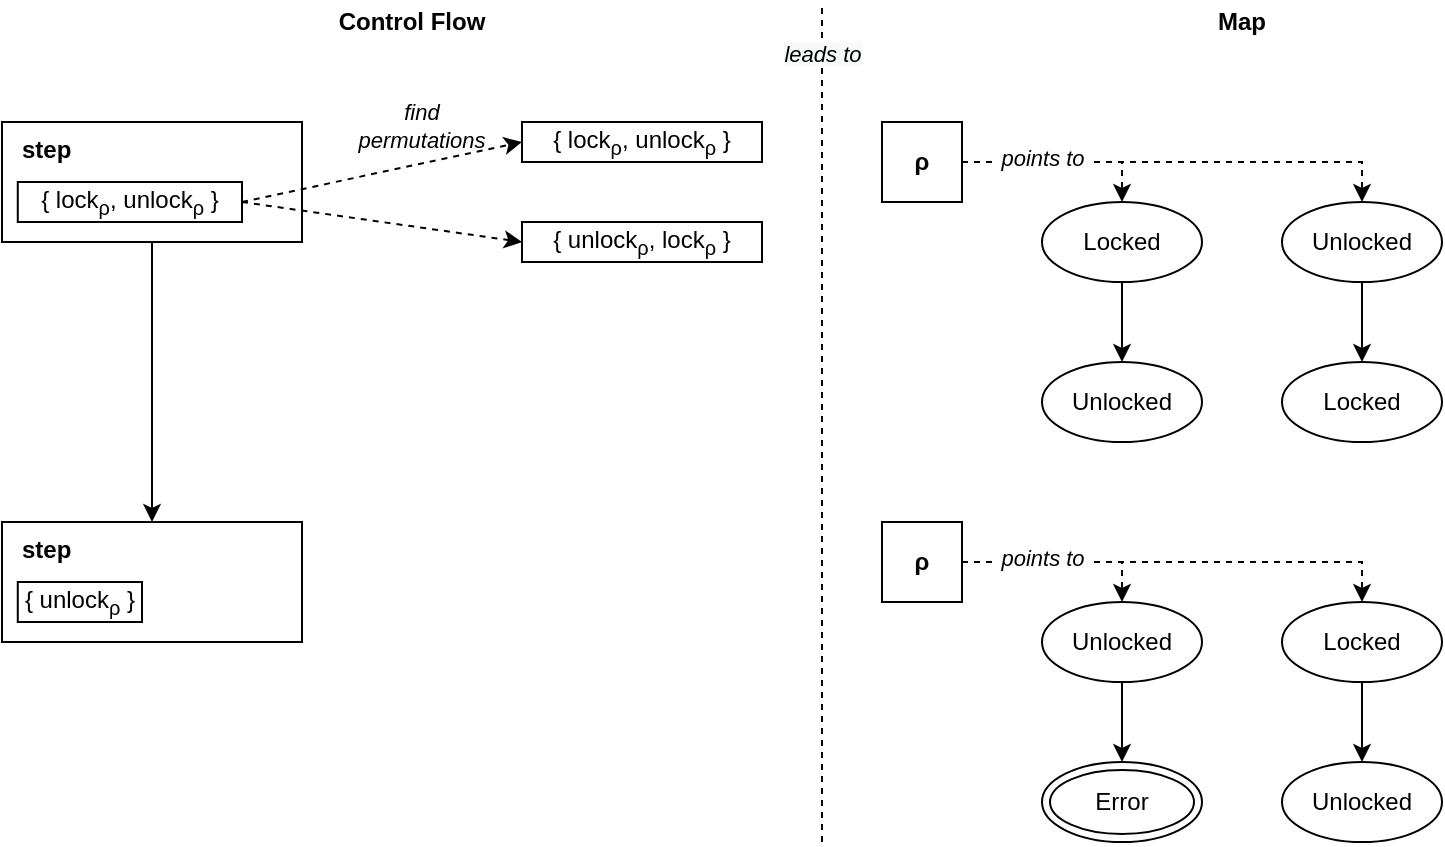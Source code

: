 <mxfile version="13.0.1" type="device"><diagram id="rv4LAzhmhEYLUAqWNyZx" name="Page-1"><mxGraphModel dx="946" dy="642" grid="1" gridSize="10" guides="1" tooltips="1" connect="1" arrows="1" fold="1" page="1" pageScale="1" pageWidth="827" pageHeight="1169" math="0" shadow="0"><root><mxCell id="0"/><mxCell id="1" parent="0"/><mxCell id="QYbBicvy0oOlR3JolGXv-28" style="edgeStyle=none;rounded=0;orthogonalLoop=1;jettySize=auto;html=1;exitX=0.5;exitY=1;exitDx=0;exitDy=0;entryX=0.5;entryY=0;entryDx=0;entryDy=0;" parent="1" source="QYbBicvy0oOlR3JolGXv-5" target="QYbBicvy0oOlR3JolGXv-16" edge="1"><mxGeometry relative="1" as="geometry"/></mxCell><mxCell id="QYbBicvy0oOlR3JolGXv-7" value="" style="group" parent="1" vertex="1" connectable="0"><mxGeometry x="40" y="80" width="150" height="60" as="geometry"/></mxCell><mxCell id="QYbBicvy0oOlR3JolGXv-5" value="&lt;b&gt;step&lt;/b&gt;" style="rounded=0;whiteSpace=wrap;html=1;align=left;verticalAlign=top;spacingLeft=8;" parent="QYbBicvy0oOlR3JolGXv-7" vertex="1"><mxGeometry width="150" height="60" as="geometry"/></mxCell><mxCell id="QYbBicvy0oOlR3JolGXv-6" value="{ lock&lt;sub&gt;ρ&lt;/sub&gt;, unlock&lt;sub&gt;ρ&lt;/sub&gt; }" style="rounded=0;whiteSpace=wrap;html=1;align=center;" parent="QYbBicvy0oOlR3JolGXv-7" vertex="1"><mxGeometry x="7.89" y="30" width="112.11" height="20" as="geometry"/></mxCell><mxCell id="QYbBicvy0oOlR3JolGXv-12" style="edgeStyle=orthogonalEdgeStyle;rounded=0;orthogonalLoop=1;jettySize=auto;html=1;exitX=1;exitY=0.5;exitDx=0;exitDy=0;entryX=0;entryY=0.5;entryDx=0;entryDy=0;" parent="1" edge="1"><mxGeometry relative="1" as="geometry"><mxPoint x="600" y="90" as="targetPoint"/></mxGeometry></mxCell><mxCell id="QYbBicvy0oOlR3JolGXv-13" value="&lt;span style=&quot;white-space: normal&quot;&gt;{ lock&lt;/span&gt;&lt;sub&gt;ρ&lt;/sub&gt;&lt;span style=&quot;white-space: normal&quot;&gt;, unlock&lt;/span&gt;&lt;sub&gt;ρ&lt;/sub&gt;&lt;span style=&quot;white-space: normal&quot;&gt;&amp;nbsp;}&lt;/span&gt;" style="rounded=0;whiteSpace=wrap;html=1;align=center;" parent="1" vertex="1"><mxGeometry x="300" y="80" width="120" height="20" as="geometry"/></mxCell><mxCell id="QYbBicvy0oOlR3JolGXv-14" value="&lt;span style=&quot;white-space: normal&quot;&gt;{ unlock&lt;/span&gt;&lt;sub&gt;ρ&lt;/sub&gt;&lt;span style=&quot;white-space: normal&quot;&gt;, lock&lt;/span&gt;&lt;sub&gt;ρ&lt;/sub&gt;&lt;span style=&quot;white-space: normal&quot;&gt;&amp;nbsp;}&lt;/span&gt;" style="rounded=0;whiteSpace=wrap;html=1;align=center;" parent="1" vertex="1"><mxGeometry x="300" y="130" width="120" height="20" as="geometry"/></mxCell><mxCell id="QYbBicvy0oOlR3JolGXv-15" value="" style="group" parent="1" vertex="1" connectable="0"><mxGeometry x="40" y="280" width="150" height="60" as="geometry"/></mxCell><mxCell id="QYbBicvy0oOlR3JolGXv-16" value="&lt;b&gt;step&lt;/b&gt;" style="rounded=0;whiteSpace=wrap;html=1;align=left;verticalAlign=top;spacingLeft=8;" parent="QYbBicvy0oOlR3JolGXv-15" vertex="1"><mxGeometry width="150" height="60" as="geometry"/></mxCell><mxCell id="QYbBicvy0oOlR3JolGXv-17" value="{ unlock&lt;sub&gt;ρ&lt;/sub&gt; }" style="rounded=0;whiteSpace=wrap;html=1;align=center;" parent="QYbBicvy0oOlR3JolGXv-15" vertex="1"><mxGeometry x="7.89" y="30" width="62.11" height="20" as="geometry"/></mxCell><mxCell id="xzM72ukVeBtrhWXH8RkD-9" style="edgeStyle=orthogonalEdgeStyle;rounded=0;orthogonalLoop=1;jettySize=auto;html=1;exitX=1;exitY=0.5;exitDx=0;exitDy=0;entryX=0.5;entryY=0;entryDx=0;entryDy=0;dashed=1;" parent="1" source="QYbBicvy0oOlR3JolGXv-22" target="QYbBicvy0oOlR3JolGXv-23" edge="1"><mxGeometry relative="1" as="geometry"/></mxCell><mxCell id="xzM72ukVeBtrhWXH8RkD-11" style="edgeStyle=orthogonalEdgeStyle;rounded=0;orthogonalLoop=1;jettySize=auto;html=1;exitX=1;exitY=0.5;exitDx=0;exitDy=0;entryX=0.5;entryY=0;entryDx=0;entryDy=0;dashed=1;" parent="1" source="QYbBicvy0oOlR3JolGXv-22" target="QYbBicvy0oOlR3JolGXv-32" edge="1"><mxGeometry relative="1" as="geometry"/></mxCell><mxCell id="xzM72ukVeBtrhWXH8RkD-12" value="&lt;i&gt;&lt;font style=&quot;font-size: 11px&quot;&gt;&amp;nbsp;points to&amp;nbsp;&lt;/font&gt;&lt;/i&gt;" style="text;html=1;align=center;verticalAlign=middle;resizable=0;points=[];labelBackgroundColor=#ffffff;" parent="xzM72ukVeBtrhWXH8RkD-11" vertex="1" connectable="0"><mxGeometry x="-0.331" y="2" relative="1" as="geometry"><mxPoint x="-34" as="offset"/></mxGeometry></mxCell><mxCell id="QYbBicvy0oOlR3JolGXv-22" value="&lt;b style=&quot;white-space: normal&quot;&gt;ρ&lt;/b&gt;" style="rounded=0;whiteSpace=wrap;html=1;align=center;" parent="1" vertex="1"><mxGeometry x="480" y="80" width="40" height="40" as="geometry"/></mxCell><mxCell id="xzM72ukVeBtrhWXH8RkD-5" style="edgeStyle=orthogonalEdgeStyle;rounded=0;orthogonalLoop=1;jettySize=auto;html=1;exitX=0.5;exitY=1;exitDx=0;exitDy=0;entryX=0.5;entryY=0;entryDx=0;entryDy=0;" parent="1" source="QYbBicvy0oOlR3JolGXv-23" target="xzM72ukVeBtrhWXH8RkD-3" edge="1"><mxGeometry relative="1" as="geometry"/></mxCell><mxCell id="QYbBicvy0oOlR3JolGXv-23" value="&lt;span style=&quot;font-size: 12px&quot;&gt;Locked&lt;/span&gt;" style="ellipse;whiteSpace=wrap;html=1;align=center;" parent="1" vertex="1"><mxGeometry x="560" y="120" width="80" height="40" as="geometry"/></mxCell><mxCell id="QYbBicvy0oOlR3JolGXv-29" style="edgeStyle=none;rounded=0;orthogonalLoop=1;jettySize=auto;html=1;exitX=1;exitY=0.5;exitDx=0;exitDy=0;entryX=0;entryY=0.5;entryDx=0;entryDy=0;dashed=1;" parent="1" source="QYbBicvy0oOlR3JolGXv-6" target="QYbBicvy0oOlR3JolGXv-13" edge="1"><mxGeometry relative="1" as="geometry"/></mxCell><mxCell id="QYbBicvy0oOlR3JolGXv-31" style="edgeStyle=none;rounded=0;orthogonalLoop=1;jettySize=auto;html=1;exitX=1;exitY=0.5;exitDx=0;exitDy=0;entryX=0;entryY=0.5;entryDx=0;entryDy=0;dashed=1;" parent="1" source="QYbBicvy0oOlR3JolGXv-6" target="QYbBicvy0oOlR3JolGXv-14" edge="1"><mxGeometry relative="1" as="geometry"/></mxCell><mxCell id="xzM72ukVeBtrhWXH8RkD-6" style="edgeStyle=orthogonalEdgeStyle;rounded=0;orthogonalLoop=1;jettySize=auto;html=1;exitX=0.5;exitY=1;exitDx=0;exitDy=0;entryX=0.5;entryY=0;entryDx=0;entryDy=0;" parent="1" source="QYbBicvy0oOlR3JolGXv-32" target="xzM72ukVeBtrhWXH8RkD-4" edge="1"><mxGeometry relative="1" as="geometry"/></mxCell><mxCell id="QYbBicvy0oOlR3JolGXv-32" value="Unlocked" style="ellipse;whiteSpace=wrap;html=1;align=center;" parent="1" vertex="1"><mxGeometry x="680" y="120" width="80" height="40" as="geometry"/></mxCell><mxCell id="QYbBicvy0oOlR3JolGXv-44" value="&lt;i style=&quot;font-size: 11px;&quot;&gt;&lt;font style=&quot;font-size: 11px;&quot;&gt;find permutations&lt;/font&gt;&lt;/i&gt;" style="text;html=1;strokeColor=none;fillColor=none;align=center;verticalAlign=middle;whiteSpace=wrap;rounded=0;fontSize=11;" parent="1" vertex="1"><mxGeometry x="210" y="63" width="80" height="37" as="geometry"/></mxCell><mxCell id="QYbBicvy0oOlR3JolGXv-45" value="" style="endArrow=none;html=1;fontSize=12;dashed=1;" parent="1" edge="1"><mxGeometry width="50" height="50" relative="1" as="geometry"><mxPoint x="450" y="440" as="sourcePoint"/><mxPoint x="450" y="20" as="targetPoint"/></mxGeometry></mxCell><mxCell id="QYbBicvy0oOlR3JolGXv-51" value="&lt;i style=&quot;background-color: rgb(248, 249, 250); font-size: 11px;&quot;&gt;leads to&lt;/i&gt;" style="text;html=1;align=center;verticalAlign=middle;resizable=0;points=[];labelBackgroundColor=#ffffff;fontSize=11;" parent="QYbBicvy0oOlR3JolGXv-45" vertex="1" connectable="0"><mxGeometry x="0.8" relative="1" as="geometry"><mxPoint y="-16" as="offset"/></mxGeometry></mxCell><mxCell id="QYbBicvy0oOlR3JolGXv-46" value="Control Flow" style="text;html=1;strokeColor=none;fillColor=none;align=center;verticalAlign=middle;whiteSpace=wrap;rounded=0;fontSize=12;fontStyle=1" parent="1" vertex="1"><mxGeometry x="200" y="20" width="90" height="20" as="geometry"/></mxCell><mxCell id="QYbBicvy0oOlR3JolGXv-47" value="Map" style="text;html=1;strokeColor=none;fillColor=none;align=center;verticalAlign=middle;whiteSpace=wrap;rounded=0;fontSize=12;fontStyle=1" parent="1" vertex="1"><mxGeometry x="640" y="20" width="40" height="20" as="geometry"/></mxCell><mxCell id="xzM72ukVeBtrhWXH8RkD-3" value="Unlocked" style="ellipse;whiteSpace=wrap;html=1;align=center;" parent="1" vertex="1"><mxGeometry x="560" y="200" width="80" height="40" as="geometry"/></mxCell><mxCell id="xzM72ukVeBtrhWXH8RkD-4" value="Locked" style="ellipse;whiteSpace=wrap;html=1;align=center;" parent="1" vertex="1"><mxGeometry x="680" y="200" width="80" height="40" as="geometry"/></mxCell><mxCell id="xzM72ukVeBtrhWXH8RkD-13" value="&lt;span style=&quot;white-space: normal&quot;&gt;Error&lt;/span&gt;" style="ellipse;shape=doubleEllipse;whiteSpace=wrap;html=1;align=center;" parent="1" vertex="1"><mxGeometry x="560" y="400" width="80" height="40" as="geometry"/></mxCell><mxCell id="xzM72ukVeBtrhWXH8RkD-14" style="edgeStyle=orthogonalEdgeStyle;rounded=0;orthogonalLoop=1;jettySize=auto;html=1;exitX=1;exitY=0.5;exitDx=0;exitDy=0;entryX=0.5;entryY=0;entryDx=0;entryDy=0;dashed=1;" parent="1" source="xzM72ukVeBtrhWXH8RkD-17" target="xzM72ukVeBtrhWXH8RkD-19" edge="1"><mxGeometry relative="1" as="geometry"/></mxCell><mxCell id="xzM72ukVeBtrhWXH8RkD-15" style="edgeStyle=orthogonalEdgeStyle;rounded=0;orthogonalLoop=1;jettySize=auto;html=1;exitX=1;exitY=0.5;exitDx=0;exitDy=0;entryX=0.5;entryY=0;entryDx=0;entryDy=0;dashed=1;" parent="1" source="xzM72ukVeBtrhWXH8RkD-17" target="xzM72ukVeBtrhWXH8RkD-21" edge="1"><mxGeometry relative="1" as="geometry"/></mxCell><mxCell id="xzM72ukVeBtrhWXH8RkD-16" value="&lt;i&gt;&lt;font style=&quot;font-size: 11px&quot;&gt;&amp;nbsp;points to&amp;nbsp;&lt;/font&gt;&lt;/i&gt;" style="text;html=1;align=center;verticalAlign=middle;resizable=0;points=[];labelBackgroundColor=#ffffff;" parent="xzM72ukVeBtrhWXH8RkD-15" vertex="1" connectable="0"><mxGeometry x="-0.331" y="2" relative="1" as="geometry"><mxPoint x="-34" as="offset"/></mxGeometry></mxCell><mxCell id="xzM72ukVeBtrhWXH8RkD-17" value="&lt;b style=&quot;white-space: normal&quot;&gt;ρ&lt;/b&gt;" style="rounded=0;whiteSpace=wrap;html=1;align=center;" parent="1" vertex="1"><mxGeometry x="480" y="280" width="40" height="40" as="geometry"/></mxCell><mxCell id="xzM72ukVeBtrhWXH8RkD-18" style="edgeStyle=orthogonalEdgeStyle;rounded=0;orthogonalLoop=1;jettySize=auto;html=1;exitX=0.5;exitY=1;exitDx=0;exitDy=0;entryX=0.5;entryY=0;entryDx=0;entryDy=0;" parent="1" source="xzM72ukVeBtrhWXH8RkD-19" target="xzM72ukVeBtrhWXH8RkD-13" edge="1"><mxGeometry relative="1" as="geometry"><mxPoint x="600" y="400" as="targetPoint"/></mxGeometry></mxCell><mxCell id="xzM72ukVeBtrhWXH8RkD-19" value="&lt;span style=&quot;font-size: 12px&quot;&gt;Unlocked&lt;/span&gt;" style="ellipse;whiteSpace=wrap;html=1;align=center;" parent="1" vertex="1"><mxGeometry x="560" y="320" width="80" height="40" as="geometry"/></mxCell><mxCell id="xzM72ukVeBtrhWXH8RkD-20" style="edgeStyle=orthogonalEdgeStyle;rounded=0;orthogonalLoop=1;jettySize=auto;html=1;exitX=0.5;exitY=1;exitDx=0;exitDy=0;entryX=0.5;entryY=0;entryDx=0;entryDy=0;" parent="1" source="xzM72ukVeBtrhWXH8RkD-21" target="xzM72ukVeBtrhWXH8RkD-23" edge="1"><mxGeometry relative="1" as="geometry"/></mxCell><mxCell id="xzM72ukVeBtrhWXH8RkD-21" value="Locked" style="ellipse;whiteSpace=wrap;html=1;align=center;" parent="1" vertex="1"><mxGeometry x="680" y="320" width="80" height="40" as="geometry"/></mxCell><mxCell id="xzM72ukVeBtrhWXH8RkD-23" value="Unlocked" style="ellipse;whiteSpace=wrap;html=1;align=center;" parent="1" vertex="1"><mxGeometry x="680" y="400" width="80" height="40" as="geometry"/></mxCell></root></mxGraphModel></diagram></mxfile>